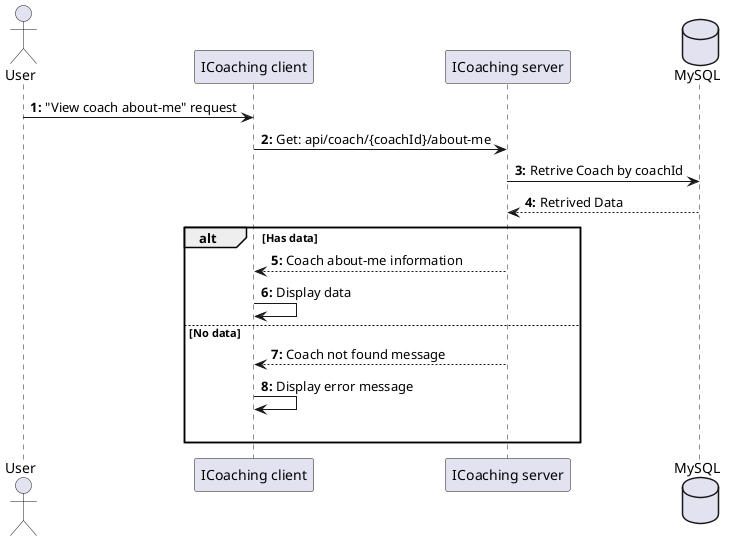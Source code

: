 @startuml ViewCoachAboutme

actor User as user
participant "ICoaching client" as client
participant "ICoaching server" as server 
database "MySQL" as db

autonumber "<b>0:"

user -> client : "View coach about-me" request 
client -> server : Get: api/coach/{coachId}/about-me
server -> db : Retrive Coach by coachId
db --> server : Retrived Data

alt Has data
    server --> client : Coach about-me information 
    client -> client : Display data

else No data
    server --> client : Coach not found message
    client -> client : Display error message 
    |||
end 
@enduml
